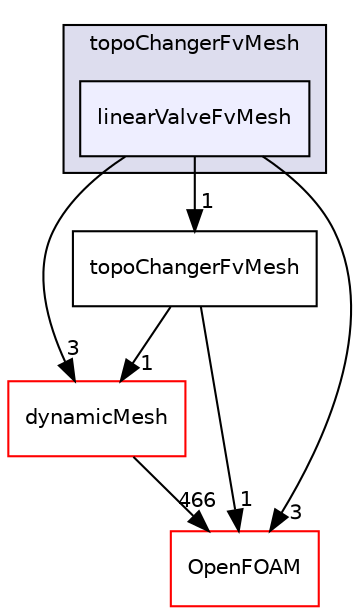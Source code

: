 digraph "src/topoChangerFvMesh/linearValveFvMesh" {
  bgcolor=transparent;
  compound=true
  node [ fontsize="10", fontname="Helvetica"];
  edge [ labelfontsize="10", labelfontname="Helvetica"];
  subgraph clusterdir_e7971e9c65d637bd16ff2087df237f5f {
    graph [ bgcolor="#ddddee", pencolor="black", label="topoChangerFvMesh" fontname="Helvetica", fontsize="10", URL="dir_e7971e9c65d637bd16ff2087df237f5f.html"]
  dir_22e7a009ce38570f146c42b4039037e7 [shape=box, label="linearValveFvMesh", style="filled", fillcolor="#eeeeff", pencolor="black", URL="dir_22e7a009ce38570f146c42b4039037e7.html"];
  }
  dir_63742796c427c97a292c80f7db71da36 [shape=box label="dynamicMesh" color="red" URL="dir_63742796c427c97a292c80f7db71da36.html"];
  dir_7845d368d8fbe4b348143cdb79b20fb0 [shape=box label="topoChangerFvMesh" URL="dir_7845d368d8fbe4b348143cdb79b20fb0.html"];
  dir_c5473ff19b20e6ec4dfe5c310b3778a8 [shape=box label="OpenFOAM" color="red" URL="dir_c5473ff19b20e6ec4dfe5c310b3778a8.html"];
  dir_22e7a009ce38570f146c42b4039037e7->dir_63742796c427c97a292c80f7db71da36 [headlabel="3", labeldistance=1.5 headhref="dir_003002_000805.html"];
  dir_22e7a009ce38570f146c42b4039037e7->dir_7845d368d8fbe4b348143cdb79b20fb0 [headlabel="1", labeldistance=1.5 headhref="dir_003002_003007.html"];
  dir_22e7a009ce38570f146c42b4039037e7->dir_c5473ff19b20e6ec4dfe5c310b3778a8 [headlabel="3", labeldistance=1.5 headhref="dir_003002_001898.html"];
  dir_63742796c427c97a292c80f7db71da36->dir_c5473ff19b20e6ec4dfe5c310b3778a8 [headlabel="466", labeldistance=1.5 headhref="dir_000805_001898.html"];
  dir_7845d368d8fbe4b348143cdb79b20fb0->dir_63742796c427c97a292c80f7db71da36 [headlabel="1", labeldistance=1.5 headhref="dir_003007_000805.html"];
  dir_7845d368d8fbe4b348143cdb79b20fb0->dir_c5473ff19b20e6ec4dfe5c310b3778a8 [headlabel="1", labeldistance=1.5 headhref="dir_003007_001898.html"];
}
